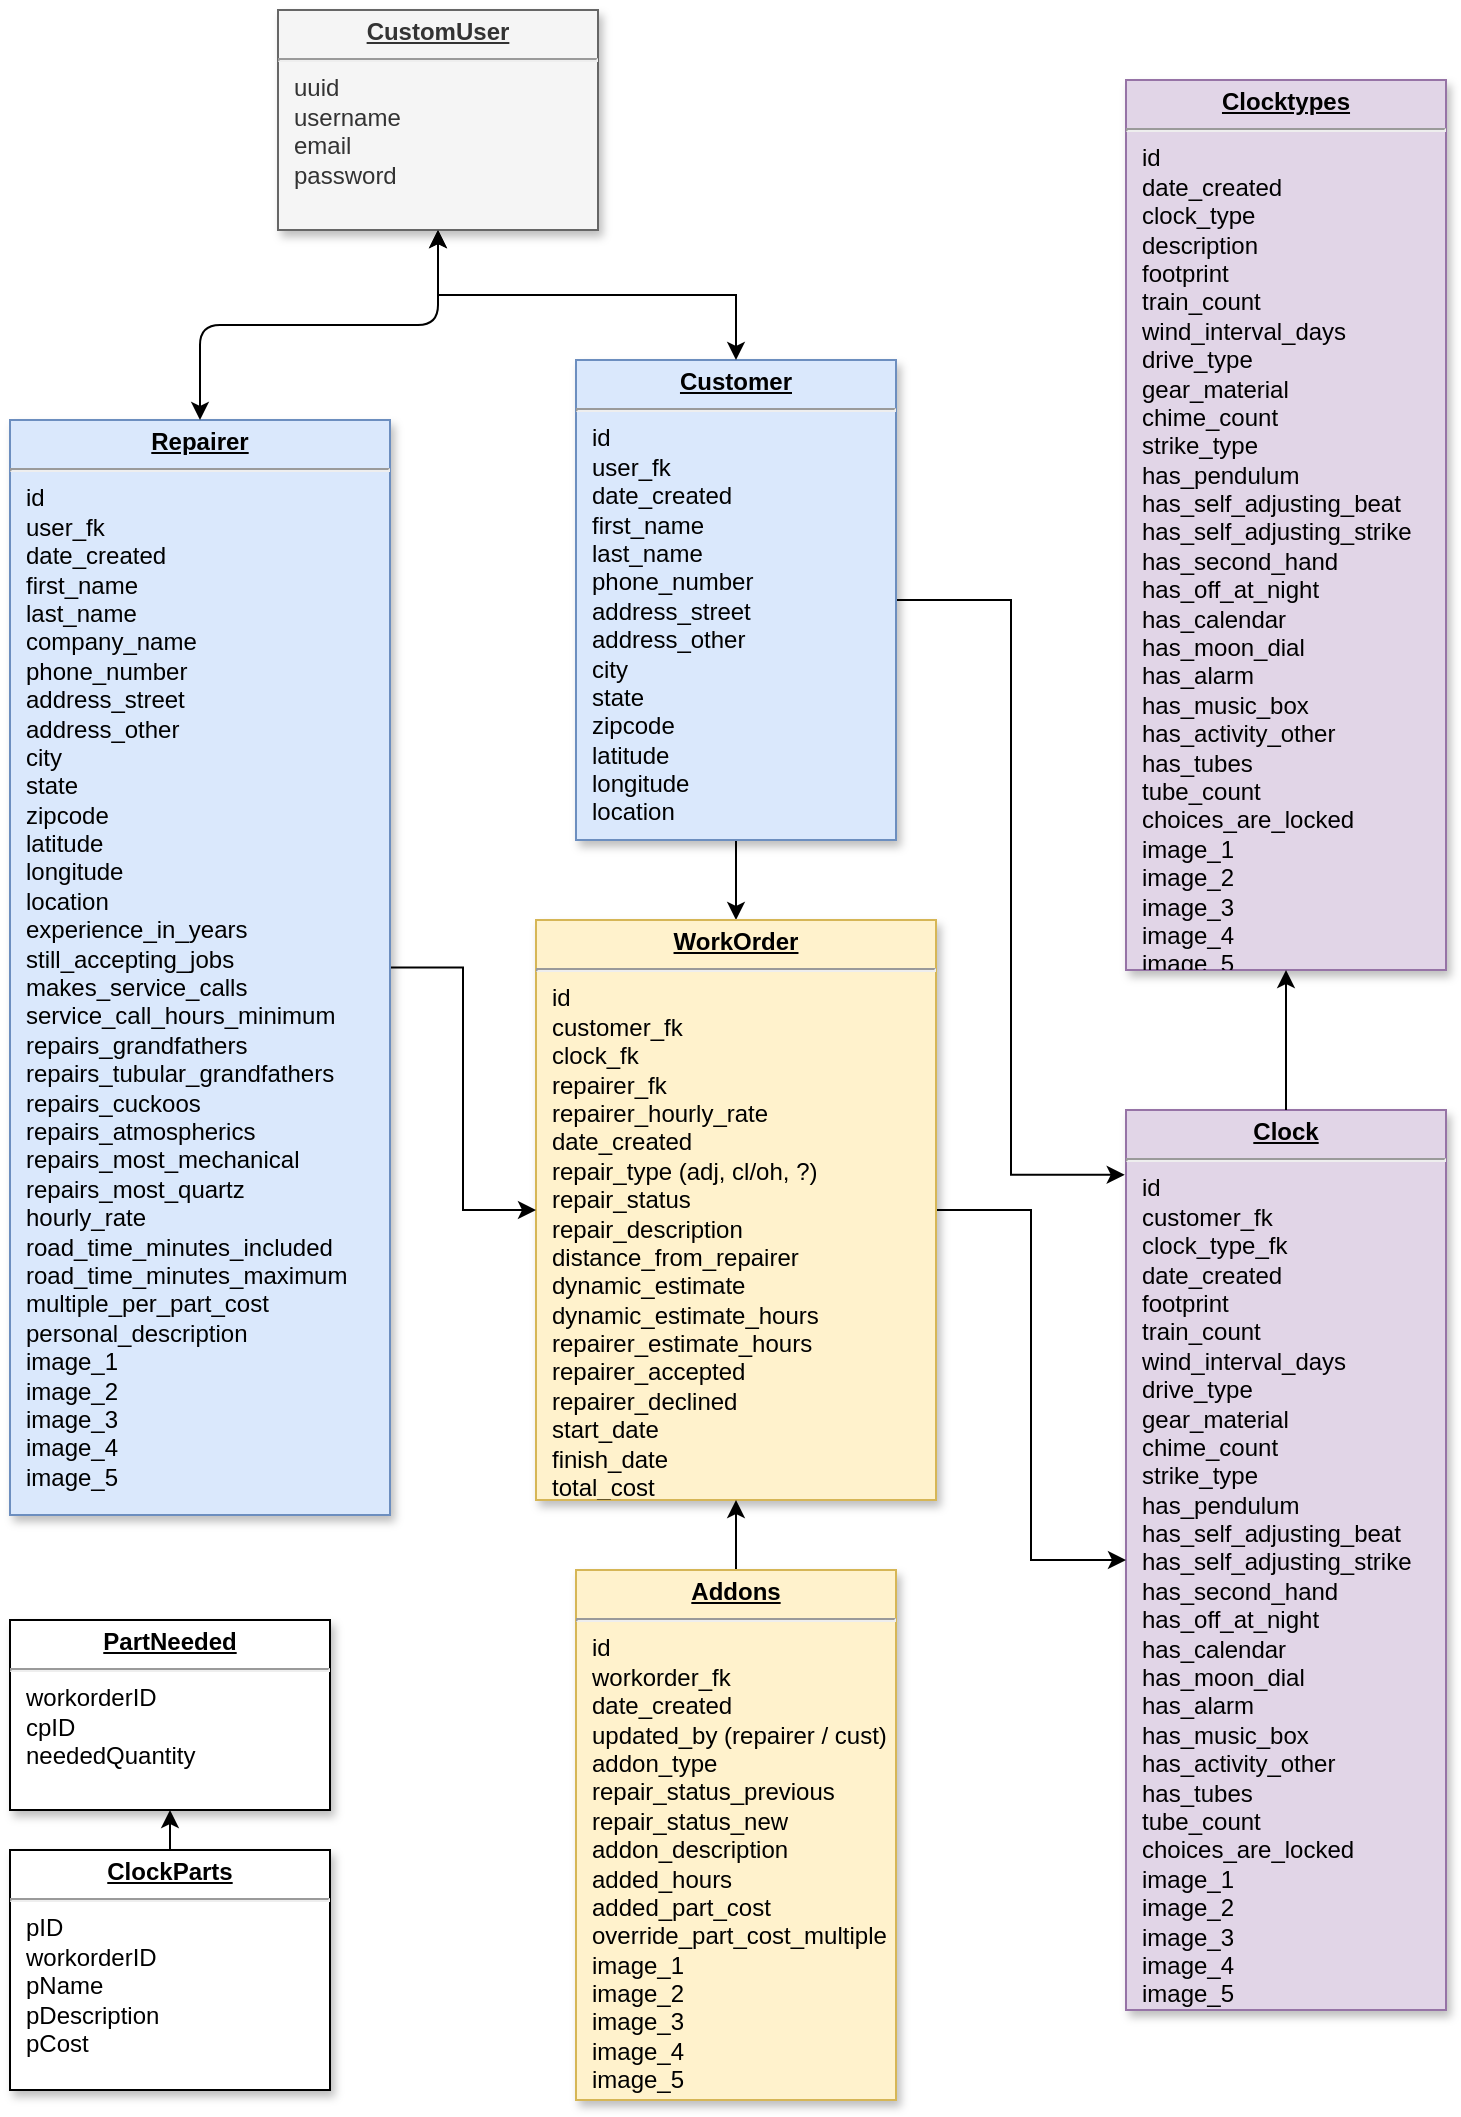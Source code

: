<mxfile version="14.1.8" type="device"><diagram name="Page-1" id="efa7a0a1-bf9b-a30e-e6df-94a7791c09e9"><mxGraphModel dx="2062" dy="1223" grid="1" gridSize="10" guides="1" tooltips="1" connect="1" arrows="1" fold="1" page="1" pageScale="1" pageWidth="850" pageHeight="1100" background="#ffffff" math="0" shadow="0"><root><mxCell id="0"/><mxCell id="1" parent="0"/><mxCell id="d63owvGXcykbPh2isWIy-30" value="" style="edgeStyle=orthogonalEdgeStyle;rounded=0;orthogonalLoop=1;jettySize=auto;html=1;" edge="1" parent="1" source="22" target="30"><mxGeometry relative="1" as="geometry"/></mxCell><mxCell id="d63owvGXcykbPh2isWIy-33" value="" style="edgeStyle=orthogonalEdgeStyle;rounded=0;orthogonalLoop=1;jettySize=auto;html=1;entryX=-0.004;entryY=0.072;entryDx=0;entryDy=0;entryPerimeter=0;" edge="1" parent="1" source="22" target="27"><mxGeometry relative="1" as="geometry"/></mxCell><mxCell id="22" value="&lt;p style=&quot;margin: 0px ; margin-top: 4px ; text-align: center ; text-decoration: underline&quot;&gt;&lt;b&gt;Customer&lt;/b&gt;&lt;/p&gt;&lt;hr&gt;&lt;p style=&quot;margin: 0px ; margin-left: 8px&quot;&gt;id&lt;/p&gt;&lt;p style=&quot;margin: 0px ; margin-left: 8px&quot;&gt;&lt;span&gt;user_fk&lt;/span&gt;&lt;/p&gt;&lt;p style=&quot;margin: 0px ; margin-left: 8px&quot;&gt;&lt;span&gt;date_created&lt;/span&gt;&lt;/p&gt;&lt;p style=&quot;margin: 0px ; margin-left: 8px&quot;&gt;&lt;span&gt;first_name&lt;/span&gt;&lt;br&gt;&lt;/p&gt;&lt;p style=&quot;margin: 0px ; margin-left: 8px&quot;&gt;last_name&lt;/p&gt;&lt;p style=&quot;margin: 0px ; margin-left: 8px&quot;&gt;phone_number&lt;/p&gt;&lt;p style=&quot;margin: 0px ; margin-left: 8px&quot;&gt;address_street&lt;/p&gt;&lt;p style=&quot;margin: 0px ; margin-left: 8px&quot;&gt;address_other&lt;/p&gt;&lt;p style=&quot;margin: 0px ; margin-left: 8px&quot;&gt;city&lt;/p&gt;&lt;p style=&quot;margin: 0px ; margin-left: 8px&quot;&gt;state&lt;/p&gt;&lt;p style=&quot;margin: 0px ; margin-left: 8px&quot;&gt;zipcode&lt;/p&gt;&lt;p style=&quot;margin: 0px 0px 0px 8px&quot;&gt;latitude&lt;/p&gt;&lt;p style=&quot;margin: 0px 0px 0px 8px&quot;&gt;longitude&lt;/p&gt;&lt;p style=&quot;margin: 0px 0px 0px 8px&quot;&gt;location&lt;/p&gt;" style="verticalAlign=top;align=left;overflow=fill;fontSize=12;fontFamily=Helvetica;html=1;shadow=1;fillColor=#dae8fc;strokeColor=#6c8ebf;" parent="1" vertex="1"><mxGeometry x="349" y="200" width="160" height="240" as="geometry"/></mxCell><mxCell id="27" value="&lt;p style=&quot;margin: 0px ; margin-top: 4px ; text-align: center ; text-decoration: underline&quot;&gt;&lt;strong&gt;Clock&lt;/strong&gt;&lt;/p&gt;&lt;hr&gt;&lt;p style=&quot;margin: 0px 0px 0px 8px&quot;&gt;id&lt;/p&gt;&lt;p style=&quot;margin: 0px 0px 0px 8px&quot;&gt;customer_fk&lt;/p&gt;&lt;p style=&quot;margin: 0px 0px 0px 8px&quot;&gt;&lt;span&gt;clock_type_fk&lt;/span&gt;&lt;br&gt;&lt;/p&gt;&lt;p style=&quot;margin: 0px 0px 0px 8px&quot;&gt;date_created&lt;/p&gt;&lt;p style=&quot;margin: 0px 0px 0px 8px&quot;&gt;footprint&lt;/p&gt;&lt;p style=&quot;margin: 0px 0px 0px 8px&quot;&gt;train_count&lt;/p&gt;&lt;p style=&quot;margin: 0px 0px 0px 8px&quot;&gt;wind_interval_days&lt;/p&gt;&lt;p style=&quot;margin: 0px 0px 0px 8px&quot;&gt;drive_type&lt;/p&gt;&lt;p style=&quot;margin: 0px 0px 0px 8px&quot;&gt;gear_material&lt;/p&gt;&lt;p style=&quot;margin: 0px 0px 0px 8px&quot;&gt;chime_count&lt;/p&gt;&lt;p style=&quot;margin: 0px 0px 0px 8px&quot;&gt;strike_type&lt;/p&gt;&lt;p style=&quot;margin: 0px 0px 0px 8px&quot;&gt;has_pendulum&lt;/p&gt;&lt;p style=&quot;margin: 0px 0px 0px 8px&quot;&gt;has_self_adjusting_beat&lt;/p&gt;&lt;p style=&quot;margin: 0px 0px 0px 8px&quot;&gt;has_self_adjusting_strike&lt;/p&gt;&lt;p style=&quot;margin: 0px 0px 0px 8px&quot;&gt;has_second_hand&lt;/p&gt;&lt;p style=&quot;margin: 0px 0px 0px 8px&quot;&gt;has_off_at_night&lt;/p&gt;&lt;p style=&quot;margin: 0px 0px 0px 8px&quot;&gt;has_calendar&lt;/p&gt;&lt;p style=&quot;margin: 0px 0px 0px 8px&quot;&gt;has_moon_dial&lt;/p&gt;&lt;p style=&quot;margin: 0px 0px 0px 8px&quot;&gt;has_alarm&lt;/p&gt;&lt;p style=&quot;margin: 0px 0px 0px 8px&quot;&gt;has_music_box&lt;/p&gt;&lt;p style=&quot;margin: 0px 0px 0px 8px&quot;&gt;has_activity_other&lt;/p&gt;&lt;p style=&quot;margin: 0px 0px 0px 8px&quot;&gt;has_tubes&lt;/p&gt;&lt;p style=&quot;margin: 0px 0px 0px 8px&quot;&gt;tube_count&lt;/p&gt;&lt;p style=&quot;margin: 0px 0px 0px 8px&quot;&gt;choices_are_locked&lt;/p&gt;&lt;p style=&quot;margin: 0px 0px 0px 8px&quot;&gt;image_1&lt;/p&gt;&lt;p style=&quot;margin: 0px 0px 0px 8px&quot;&gt;image_2&lt;/p&gt;&lt;p style=&quot;margin: 0px 0px 0px 8px&quot;&gt;image_3&lt;/p&gt;&lt;p style=&quot;margin: 0px 0px 0px 8px&quot;&gt;image_4&lt;/p&gt;&lt;p style=&quot;margin: 0px 0px 0px 8px&quot;&gt;image_5&lt;/p&gt;&lt;p style=&quot;margin: 0px ; margin-left: 8px&quot;&gt;&lt;br&gt;&lt;/p&gt;" style="verticalAlign=top;align=left;overflow=fill;fontSize=12;fontFamily=Helvetica;html=1;shadow=1;fillColor=#e1d5e7;strokeColor=#9673a6;" parent="1" vertex="1"><mxGeometry x="624" y="575" width="160" height="450" as="geometry"/></mxCell><mxCell id="iKiMhk5U097zPizmfNmS-33" value="" style="edgeStyle=orthogonalEdgeStyle;rounded=0;orthogonalLoop=1;jettySize=auto;html=1;startArrow=classic;startFill=1;" parent="1" source="29" target="22" edge="1"><mxGeometry relative="1" as="geometry"/></mxCell><mxCell id="29" value="&lt;p style=&quot;margin: 0px ; margin-top: 4px ; text-align: center ; text-decoration: underline&quot;&gt;&lt;b&gt;CustomUser&lt;/b&gt;&lt;/p&gt;&lt;hr&gt;&lt;p style=&quot;margin: 0px ; margin-left: 8px&quot;&gt;uuid&lt;/p&gt;&lt;p style=&quot;margin: 0px ; margin-left: 8px&quot;&gt;username&lt;/p&gt;&lt;p style=&quot;margin: 0px ; margin-left: 8px&quot;&gt;email&lt;/p&gt;&lt;p style=&quot;margin: 0px ; margin-left: 8px&quot;&gt;password&lt;/p&gt;" style="verticalAlign=top;align=left;overflow=fill;fontSize=12;fontFamily=Helvetica;html=1;shadow=1;fillColor=#f5f5f5;strokeColor=#666666;fontColor=#333333;" parent="1" vertex="1"><mxGeometry x="200" y="25" width="160" height="110" as="geometry"/></mxCell><mxCell id="d63owvGXcykbPh2isWIy-32" value="" style="edgeStyle=orthogonalEdgeStyle;rounded=0;orthogonalLoop=1;jettySize=auto;html=1;" edge="1" parent="1" source="30" target="27"><mxGeometry relative="1" as="geometry"/></mxCell><mxCell id="30" value="&lt;p style=&quot;margin: 0px ; margin-top: 4px ; text-align: center ; text-decoration: underline&quot;&gt;&lt;b&gt;WorkOrder&lt;/b&gt;&lt;/p&gt;&lt;hr&gt;&lt;p style=&quot;margin: 0px ; margin-left: 8px&quot;&gt;id&lt;/p&gt;&lt;p style=&quot;margin: 0px ; margin-left: 8px&quot;&gt;customer_fk&lt;/p&gt;&lt;p style=&quot;margin: 0px 0px 0px 8px&quot;&gt;clock_fk&lt;/p&gt;&lt;p style=&quot;margin: 0px 0px 0px 8px&quot;&gt;repairer_fk&lt;/p&gt;&lt;p style=&quot;margin: 0px 0px 0px 8px&quot;&gt;repairer_hourly_rate&lt;/p&gt;&lt;p style=&quot;margin: 0px ; margin-left: 8px&quot;&gt;date_created&lt;/p&gt;&lt;p style=&quot;margin: 0px ; margin-left: 8px&quot;&gt;repair_type (adj, cl/oh, ?)&lt;/p&gt;&lt;p style=&quot;margin: 0px ; margin-left: 8px&quot;&gt;repair_status&lt;/p&gt;&lt;p style=&quot;margin: 0px ; margin-left: 8px&quot;&gt;repair_description&lt;/p&gt;&lt;p style=&quot;margin: 0px ; margin-left: 8px&quot;&gt;distance_from_repairer&lt;/p&gt;&lt;p style=&quot;margin: 0px ; margin-left: 8px&quot;&gt;dynamic_estimate&lt;/p&gt;&lt;p style=&quot;margin: 0px 0px 0px 8px&quot;&gt;&lt;span&gt;dynamic_estimate_hours&lt;/span&gt;&lt;br&gt;&lt;/p&gt;&lt;p style=&quot;margin: 0px ; margin-left: 8px&quot;&gt;&lt;span&gt;repairer_estimate_hours&lt;/span&gt;&lt;br&gt;&lt;/p&gt;&lt;p style=&quot;margin: 0px 0px 0px 8px&quot;&gt;repairer_accepted&lt;/p&gt;&lt;p style=&quot;margin: 0px ; margin-left: 8px&quot;&gt;&lt;span&gt;repairer_declined&lt;/span&gt;&lt;/p&gt;&lt;p style=&quot;margin: 0px ; margin-left: 8px&quot;&gt;start_date&lt;/p&gt;&lt;p style=&quot;margin: 0px ; margin-left: 8px&quot;&gt;finish_date&lt;/p&gt;&lt;p style=&quot;margin: 0px ; margin-left: 8px&quot;&gt;total_cost&lt;/p&gt;" style="verticalAlign=top;align=left;overflow=fill;fontSize=12;fontFamily=Helvetica;html=1;shadow=1;fillColor=#fff2cc;strokeColor=#d6b656;" parent="1" vertex="1"><mxGeometry x="329" y="480" width="200" height="290" as="geometry"/></mxCell><mxCell id="aJpc8egDLtuvPTLDa6eh-117" value="&lt;p style=&quot;margin: 0px ; margin-top: 4px ; text-align: center ; text-decoration: underline&quot;&gt;&lt;strong&gt;ClockParts&lt;/strong&gt;&lt;/p&gt;&lt;hr&gt;&lt;p style=&quot;margin: 0px ; margin-left: 8px&quot;&gt;pID&lt;/p&gt;&lt;p style=&quot;margin: 0px ; margin-left: 8px&quot;&gt;workorderID&lt;/p&gt;&lt;p style=&quot;margin: 0px ; margin-left: 8px&quot;&gt;pName&lt;/p&gt;&lt;p style=&quot;margin: 0px ; margin-left: 8px&quot;&gt;pDescription&lt;/p&gt;&lt;p style=&quot;margin: 0px ; margin-left: 8px&quot;&gt;pCost&lt;/p&gt;" style="verticalAlign=top;align=left;overflow=fill;fontSize=12;fontFamily=Helvetica;html=1;shadow=1;" parent="1" vertex="1"><mxGeometry x="66" y="945" width="160" height="120" as="geometry"/></mxCell><mxCell id="aJpc8egDLtuvPTLDa6eh-120" value="&lt;p style=&quot;margin: 0px ; margin-top: 4px ; text-align: center ; text-decoration: underline&quot;&gt;&lt;strong&gt;PartNeeded&lt;/strong&gt;&lt;/p&gt;&lt;hr&gt;&lt;p style=&quot;margin: 0px ; margin-left: 8px&quot;&gt;&lt;span&gt;workorderID&lt;/span&gt;&lt;br&gt;&lt;/p&gt;&lt;p style=&quot;margin: 0px ; margin-left: 8px&quot;&gt;cpID&lt;/p&gt;&lt;p style=&quot;margin: 0px ; margin-left: 8px&quot;&gt;neededQuantity&lt;/p&gt;" style="verticalAlign=top;align=left;overflow=fill;fontSize=12;fontFamily=Helvetica;html=1;shadow=1;" parent="1" vertex="1"><mxGeometry x="66" y="830" width="160" height="95" as="geometry"/></mxCell><mxCell id="aJpc8egDLtuvPTLDa6eh-125" value="" style="endArrow=classic;html=1;exitX=0.5;exitY=0;exitDx=0;exitDy=0;" parent="1" source="aJpc8egDLtuvPTLDa6eh-117" target="aJpc8egDLtuvPTLDa6eh-120" edge="1"><mxGeometry width="50" height="50" relative="1" as="geometry"><mxPoint x="-214" y="880" as="sourcePoint"/><mxPoint x="-164" y="830" as="targetPoint"/></mxGeometry></mxCell><mxCell id="d63owvGXcykbPh2isWIy-31" value="" style="edgeStyle=orthogonalEdgeStyle;rounded=0;orthogonalLoop=1;jettySize=auto;html=1;" edge="1" parent="1" source="aJpc8egDLtuvPTLDa6eh-126" target="30"><mxGeometry relative="1" as="geometry"/></mxCell><mxCell id="aJpc8egDLtuvPTLDa6eh-126" value="&lt;p style=&quot;margin: 0px ; margin-top: 4px ; text-align: center ; text-decoration: underline&quot;&gt;&lt;b&gt;Repairer&lt;/b&gt;&lt;/p&gt;&lt;hr&gt;&lt;p style=&quot;margin: 0px ; margin-left: 8px&quot;&gt;id&lt;/p&gt;&lt;p style=&quot;margin: 0px ; margin-left: 8px&quot;&gt;user_fk&lt;/p&gt;&lt;p style=&quot;margin: 0px ; margin-left: 8px&quot;&gt;&lt;span&gt;date_created&lt;/span&gt;&lt;br&gt;&lt;/p&gt;&lt;p style=&quot;margin: 0px 0px 0px 8px&quot;&gt;first_name&lt;br&gt;&lt;/p&gt;&lt;p style=&quot;margin: 0px 0px 0px 8px&quot;&gt;last_name&lt;/p&gt;&lt;p style=&quot;margin: 0px 0px 0px 8px&quot;&gt;company_name&lt;/p&gt;&lt;p style=&quot;margin: 0px 0px 0px 8px&quot;&gt;phone_number&lt;/p&gt;&lt;p style=&quot;margin: 0px 0px 0px 8px&quot;&gt;address_street&lt;/p&gt;&lt;p style=&quot;margin: 0px 0px 0px 8px&quot;&gt;address_other&lt;/p&gt;&lt;p style=&quot;margin: 0px 0px 0px 8px&quot;&gt;city&lt;/p&gt;&lt;p style=&quot;margin: 0px 0px 0px 8px&quot;&gt;state&lt;/p&gt;&lt;p style=&quot;margin: 0px 0px 0px 8px&quot;&gt;zipcode&lt;/p&gt;&lt;p style=&quot;margin: 0px ; margin-left: 8px&quot;&gt;&lt;span&gt;latitude&lt;/span&gt;&lt;/p&gt;&lt;p style=&quot;margin: 0px ; margin-left: 8px&quot;&gt;&lt;span&gt;longitude&lt;/span&gt;&lt;/p&gt;&lt;p style=&quot;margin: 0px ; margin-left: 8px&quot;&gt;&lt;span&gt;location&lt;/span&gt;&lt;/p&gt;&lt;p style=&quot;margin: 0px ; margin-left: 8px&quot;&gt;&lt;span&gt;experience_in_years&lt;/span&gt;&lt;/p&gt;&lt;p style=&quot;margin: 0px ; margin-left: 8px&quot;&gt;&lt;span&gt;still_accepting_jobs&lt;/span&gt;&lt;/p&gt;&lt;p style=&quot;margin: 0px ; margin-left: 8px&quot;&gt;&lt;span&gt;makes_service_calls&lt;/span&gt;&lt;/p&gt;&lt;p style=&quot;margin: 0px ; margin-left: 8px&quot;&gt;service_call_hours_minimum&lt;/p&gt;&lt;p style=&quot;margin: 0px ; margin-left: 8px&quot;&gt;repairs_grandfathers&lt;/p&gt;&lt;p style=&quot;margin: 0px ; margin-left: 8px&quot;&gt;repairs_tubular_grandfathers&lt;/p&gt;&lt;p style=&quot;margin: 0px ; margin-left: 8px&quot;&gt;repairs_cuckoos&lt;/p&gt;&lt;p style=&quot;margin: 0px ; margin-left: 8px&quot;&gt;repairs_atmospherics&lt;/p&gt;&lt;p style=&quot;margin: 0px ; margin-left: 8px&quot;&gt;repairs_most_mechanical&lt;/p&gt;&lt;p style=&quot;margin: 0px ; margin-left: 8px&quot;&gt;repairs_most_quartz&lt;/p&gt;&lt;p style=&quot;margin: 0px ; margin-left: 8px&quot;&gt;hourly_rate&lt;/p&gt;&lt;p style=&quot;margin: 0px 0px 0px 8px&quot;&gt;road_time_minutes_included&lt;/p&gt;&lt;p style=&quot;margin: 0px 0px 0px 8px&quot;&gt;road_time_minutes_maximum&lt;/p&gt;&lt;p style=&quot;margin: 0px 0px 0px 8px&quot;&gt;multiple_per_part_cost&lt;/p&gt;&lt;p style=&quot;margin: 0px 0px 0px 8px&quot;&gt;personal_description&lt;/p&gt;&lt;p style=&quot;margin: 0px 0px 0px 8px&quot;&gt;image_1&lt;/p&gt;&lt;p style=&quot;margin: 0px 0px 0px 8px&quot;&gt;image_2&lt;/p&gt;&lt;p style=&quot;margin: 0px 0px 0px 8px&quot;&gt;image_3&lt;/p&gt;&lt;p style=&quot;margin: 0px 0px 0px 8px&quot;&gt;image_4&lt;/p&gt;&lt;p style=&quot;margin: 0px 0px 0px 8px&quot;&gt;image_5&lt;/p&gt;" style="verticalAlign=top;align=left;overflow=fill;fontSize=12;fontFamily=Helvetica;html=1;shadow=1;fillColor=#dae8fc;strokeColor=#6c8ebf;" parent="1" vertex="1"><mxGeometry x="66" y="230" width="190" height="547.5" as="geometry"/></mxCell><mxCell id="aJpc8egDLtuvPTLDa6eh-127" value="" style="endArrow=classic;html=1;entryX=0.5;entryY=0;entryDx=0;entryDy=0;startArrow=classic;startFill=1;exitX=0.5;exitY=1;exitDx=0;exitDy=0;edgeStyle=orthogonalEdgeStyle;" parent="1" source="29" target="aJpc8egDLtuvPTLDa6eh-126" edge="1"><mxGeometry width="50" height="50" relative="1" as="geometry"><mxPoint x="324" y="203" as="sourcePoint"/><mxPoint x="364" y="250" as="targetPoint"/></mxGeometry></mxCell><mxCell id="iKiMhk5U097zPizmfNmS-31" value="" style="edgeStyle=orthogonalEdgeStyle;rounded=0;orthogonalLoop=1;jettySize=auto;html=1;" parent="1" source="aJpc8egDLtuvPTLDa6eh-131" target="30" edge="1"><mxGeometry relative="1" as="geometry"/></mxCell><mxCell id="aJpc8egDLtuvPTLDa6eh-131" value="&lt;p style=&quot;margin: 0px ; margin-top: 4px ; text-align: center ; text-decoration: underline&quot;&gt;&lt;strong&gt;Addons&lt;/strong&gt;&lt;/p&gt;&lt;hr&gt;&lt;p style=&quot;margin: 0px ; margin-left: 8px&quot;&gt;id&lt;/p&gt;&lt;p style=&quot;margin: 0px ; margin-left: 8px&quot;&gt;workorder_fk&lt;/p&gt;&lt;p style=&quot;margin: 0px ; margin-left: 8px&quot;&gt;date_created&lt;/p&gt;&lt;p style=&quot;margin: 0px ; margin-left: 8px&quot;&gt;updated_by (repairer / cust)&lt;/p&gt;&lt;p style=&quot;margin: 0px ; margin-left: 8px&quot;&gt;addon_type&lt;/p&gt;&lt;p style=&quot;margin: 0px 0px 0px 8px&quot;&gt;repair_status_previous&lt;/p&gt;&lt;p style=&quot;margin: 0px 0px 0px 8px&quot;&gt;repair_status_new&lt;/p&gt;&lt;p style=&quot;margin: 0px ; margin-left: 8px&quot;&gt;&lt;span&gt;addon_description&lt;/span&gt;&lt;br&gt;&lt;/p&gt;&lt;p style=&quot;margin: 0px ; margin-left: 8px&quot;&gt;added_hours&lt;/p&gt;&lt;p style=&quot;margin: 0px ; margin-left: 8px&quot;&gt;added_part_cost&lt;/p&gt;&lt;p style=&quot;margin: 0px ; margin-left: 8px&quot;&gt;override_part_cost_multiple&lt;/p&gt;&lt;p style=&quot;margin: 0px 0px 0px 8px&quot;&gt;image_1&lt;/p&gt;&lt;p style=&quot;margin: 0px 0px 0px 8px&quot;&gt;image_2&lt;/p&gt;&lt;p style=&quot;margin: 0px 0px 0px 8px&quot;&gt;image_3&lt;/p&gt;&lt;p style=&quot;margin: 0px 0px 0px 8px&quot;&gt;image_4&lt;/p&gt;&lt;p style=&quot;margin: 0px 0px 0px 8px&quot;&gt;image_5&lt;/p&gt;" style="verticalAlign=top;align=left;overflow=fill;fontSize=12;fontFamily=Helvetica;html=1;shadow=1;fillColor=#fff2cc;strokeColor=#d6b656;" parent="1" vertex="1"><mxGeometry x="349" y="805" width="160" height="265" as="geometry"/></mxCell><mxCell id="eeoORvPBLNTHLFWg6tXi-30" value="&lt;p style=&quot;margin: 0px ; margin-top: 4px ; text-align: center ; text-decoration: underline&quot;&gt;&lt;strong&gt;Clocktypes&lt;/strong&gt;&lt;/p&gt;&lt;hr&gt;&lt;p style=&quot;margin: 0px ; margin-left: 8px&quot;&gt;id&lt;/p&gt;&lt;p style=&quot;margin: 0px ; margin-left: 8px&quot;&gt;date_created&lt;/p&gt;&lt;p style=&quot;margin: 0px ; margin-left: 8px&quot;&gt;clock_type&lt;/p&gt;&lt;p style=&quot;margin: 0px ; margin-left: 8px&quot;&gt;description&lt;/p&gt;&lt;p style=&quot;margin: 0px 0px 0px 8px&quot;&gt;footprint&lt;/p&gt;&lt;p style=&quot;margin: 0px 0px 0px 8px&quot;&gt;train_count&lt;/p&gt;&lt;p style=&quot;margin: 0px 0px 0px 8px&quot;&gt;wind_interval_days&lt;/p&gt;&lt;p style=&quot;margin: 0px 0px 0px 8px&quot;&gt;drive_type&lt;/p&gt;&lt;p style=&quot;margin: 0px ; margin-left: 8px&quot;&gt;gear_material&lt;/p&gt;&lt;p style=&quot;margin: 0px ; margin-left: 8px&quot;&gt;chime_count&lt;/p&gt;&lt;p style=&quot;margin: 0px ; margin-left: 8px&quot;&gt;strike_type&lt;/p&gt;&lt;p style=&quot;margin: 0px ; margin-left: 8px&quot;&gt;has_pendulum&lt;/p&gt;&lt;p style=&quot;margin: 0px ; margin-left: 8px&quot;&gt;has_self_adjusting_beat&lt;/p&gt;&lt;p style=&quot;margin: 0px ; margin-left: 8px&quot;&gt;has_self_adjusting_strike&lt;/p&gt;&lt;p style=&quot;margin: 0px ; margin-left: 8px&quot;&gt;has_second_hand&lt;/p&gt;&lt;p style=&quot;margin: 0px ; margin-left: 8px&quot;&gt;has_off_at_night&lt;/p&gt;&lt;p style=&quot;margin: 0px ; margin-left: 8px&quot;&gt;has_calendar&lt;/p&gt;&lt;p style=&quot;margin: 0px ; margin-left: 8px&quot;&gt;has_moon_dial&lt;/p&gt;&lt;p style=&quot;margin: 0px ; margin-left: 8px&quot;&gt;has_alarm&lt;/p&gt;&lt;p style=&quot;margin: 0px ; margin-left: 8px&quot;&gt;has_music_box&lt;/p&gt;&lt;p style=&quot;margin: 0px ; margin-left: 8px&quot;&gt;has_activity_other&lt;/p&gt;&lt;p style=&quot;margin: 0px ; margin-left: 8px&quot;&gt;has_tubes&lt;/p&gt;&lt;p style=&quot;margin: 0px ; margin-left: 8px&quot;&gt;tube_count&lt;/p&gt;&lt;p style=&quot;margin: 0px ; margin-left: 8px&quot;&gt;choices_are_locked&lt;/p&gt;&lt;p style=&quot;margin: 0px ; margin-left: 8px&quot;&gt;image_1&lt;/p&gt;&lt;p style=&quot;margin: 0px ; margin-left: 8px&quot;&gt;image_2&lt;/p&gt;&lt;p style=&quot;margin: 0px ; margin-left: 8px&quot;&gt;image_3&lt;/p&gt;&lt;p style=&quot;margin: 0px ; margin-left: 8px&quot;&gt;image_4&lt;/p&gt;&lt;p style=&quot;margin: 0px ; margin-left: 8px&quot;&gt;image_5&lt;/p&gt;" style="verticalAlign=top;align=left;overflow=fill;fontSize=12;fontFamily=Helvetica;html=1;shadow=1;fillColor=#e1d5e7;strokeColor=#9673a6;" parent="1" vertex="1"><mxGeometry x="624" y="60" width="160" height="445" as="geometry"/></mxCell><mxCell id="eeoORvPBLNTHLFWg6tXi-32" value="" style="endArrow=classic;html=1;exitX=0.5;exitY=0;exitDx=0;exitDy=0;entryX=0.5;entryY=1;entryDx=0;entryDy=0;" parent="1" source="27" target="eeoORvPBLNTHLFWg6tXi-30" edge="1"><mxGeometry width="50" height="50" relative="1" as="geometry"><mxPoint x="686" y="475" as="sourcePoint"/><mxPoint x="736" y="425" as="targetPoint"/></mxGeometry></mxCell></root></mxGraphModel></diagram></mxfile>